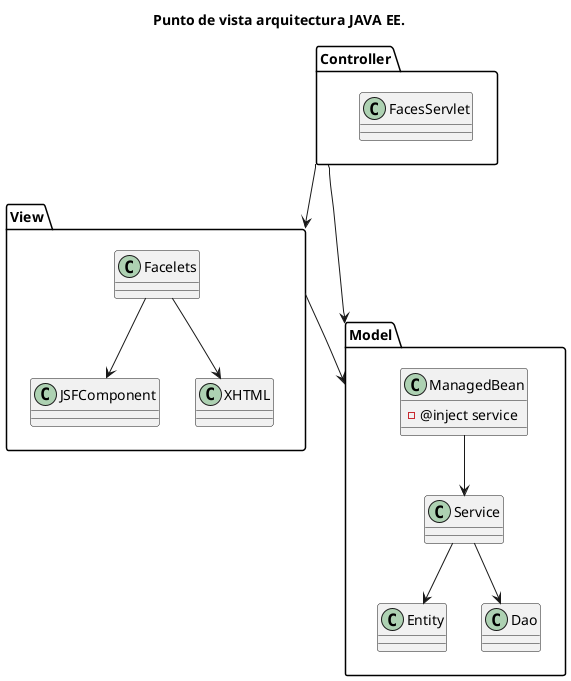 @startuml

title Punto de vista arquitectura JAVA EE.


Package Controller{
class FacesServlet
}

Package Model{
class Service
class  ManagedBean{
 -@inject service
}
class Entity
class Dao
}
ManagedBean --> Service
Service --> Entity
Service --> Dao

Package View{
class Facelets
class JSFComponent
class XHTML
Facelets --> JSFComponent
Facelets --> XHTML
}

Controller --> View
Controller --> Model
View --> Model
@enduml